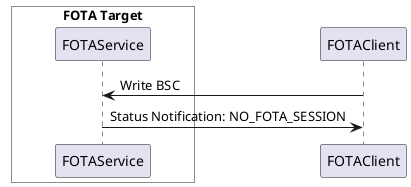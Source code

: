 @startuml
skinparam ParticipantPadding 40
skinparam BoxPadding 10

box "FOTA Target" #White
participant FOTAService as fotasvc
end box
participant FOTAClient as fotaclient

fotaclient -> fotasvc : Write BSC
fotasvc -> fotaclient : Status Notification: NO_FOTA_SESSION
@enduml